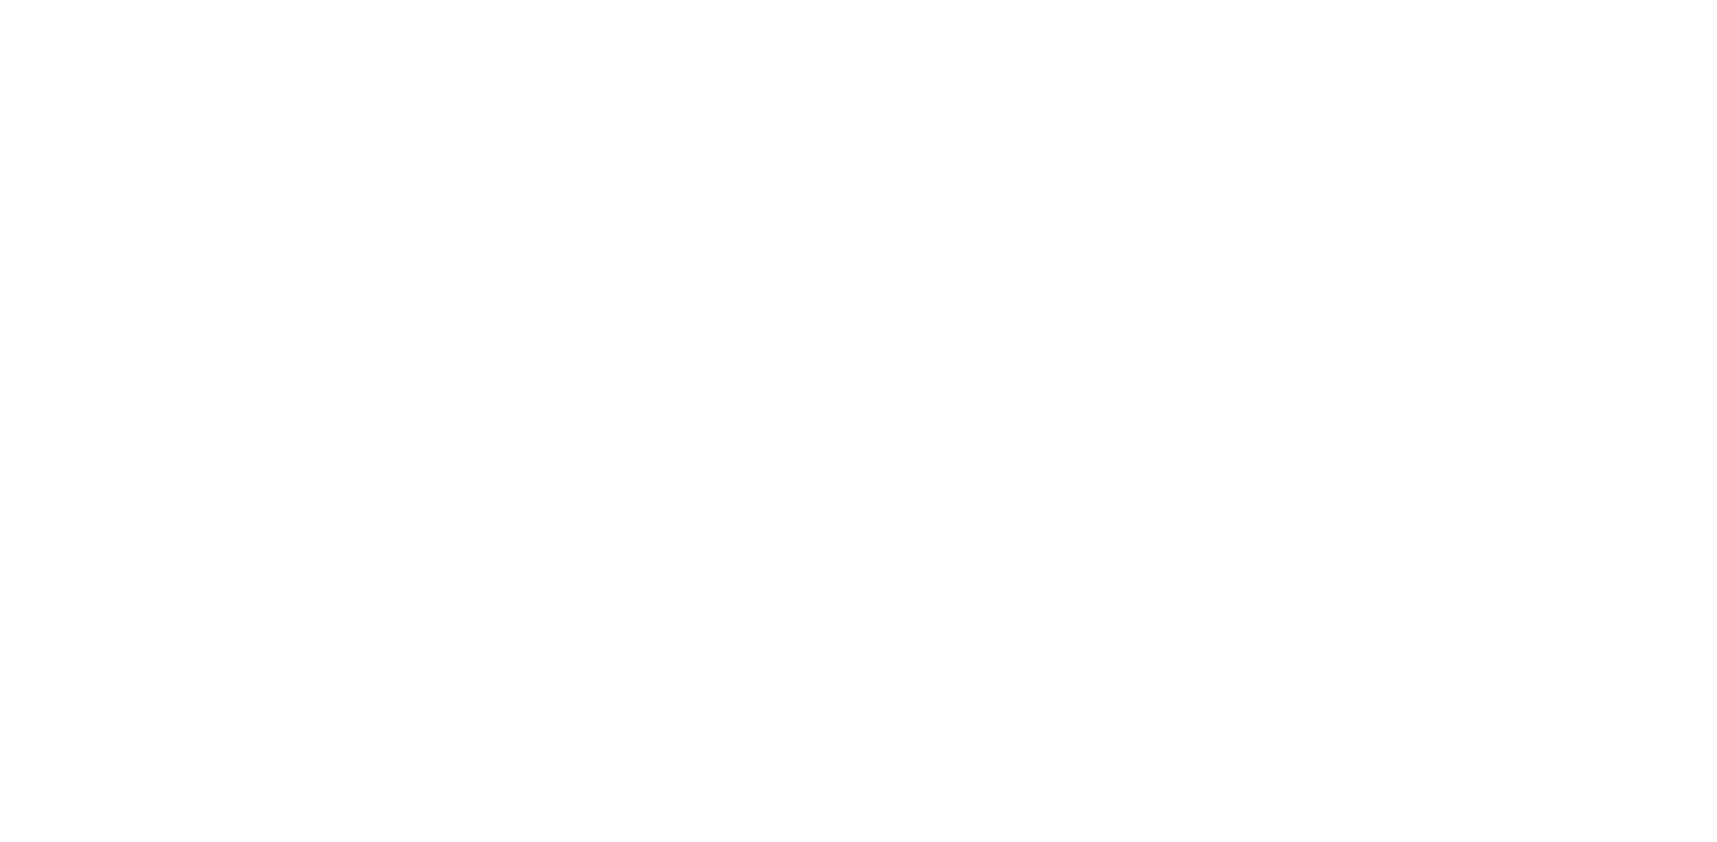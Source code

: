 // vim: set nomodifiable : DO NOT EDIT
//
// Edit "support/dotifyDependencyGraph.mjs" and run "make docs" instead.
//
// @generated

digraph dependency_graph {
  bgcolor = "transparent";

  node[color = "white", fontcolor = "white"]; "@masochist/benchmark"
  node[color = "white", fontcolor = "white"]; "@masochist/codegen"
  node[color = "white", fontcolor = "white"]; "@masochist/compiler"
  node[color = "white", fontcolor = "white"]; "@masochist/graphql"
  node[color = "white", fontcolor = "white"]; "@masochist/legacy"
  node[color = "white", fontcolor = "white"]; "@masochist/lexer"
  node[color = "white", fontcolor = "white"]; "@masochist/parser"
  node[color = "white", fontcolor = "white"]; "@masochist/typescript"

  "@masochist/benchmark" -> "@masochist/common" [color = "white", fontcolor = "white"];
  "@masochist/benchmark" -> "@masochist/graphql" [color = "white", fontcolor = "white"];
  "@masochist/benchmark" -> "@masochist/legacy" [color = "white", fontcolor = "white"];
  "@masochist/benchmark" -> "@masochist/lexer" [color = "white", fontcolor = "white"];
  "@masochist/benchmark" -> "@masochist/parser" [color = "white", fontcolor = "white"];
  "@masochist/codegen" -> "@masochist/common" [color = "white", fontcolor = "white"];
  "@masochist/compiler" -> "@masochist/common" [color = "white", fontcolor = "white"];
  "@masochist/compiler" -> "@masochist/legacy" [color = "white", fontcolor = "white"];
  "@masochist/graphql" -> "@masochist/codegen" [color = "white", fontcolor = "white"];
  "@masochist/graphql" -> "@masochist/common" [color = "white", fontcolor = "white"];
  "@masochist/graphql" -> "@masochist/lexer" [color = "white", fontcolor = "white"];
  "@masochist/graphql" -> "@masochist/parser" [color = "white", fontcolor = "white"];
  "@masochist/legacy" -> "@masochist/common" [color = "white", fontcolor = "white"];
  "@masochist/lexer" -> "@masochist/codegen" [color = "white", fontcolor = "white"];
  "@masochist/lexer" -> "@masochist/common" [color = "white", fontcolor = "white"];
  "@masochist/parser" -> "@masochist/codegen" [color = "white", fontcolor = "white"];
  "@masochist/parser" -> "@masochist/common" [color = "white", fontcolor = "white"];
  "@masochist/parser" -> "@masochist/lexer" [color = "white", fontcolor = "white"];
  "@masochist/typescript" -> "@masochist/codegen" [color = "white", fontcolor = "white"];
  "@masochist/typescript" -> "@masochist/common" [color = "white", fontcolor = "white"];
  "@masochist/typescript" -> "@masochist/lexer" [color = "white", fontcolor = "white"];
  "@masochist/typescript" -> "@masochist/parser" [color = "white", fontcolor = "white"];
}
